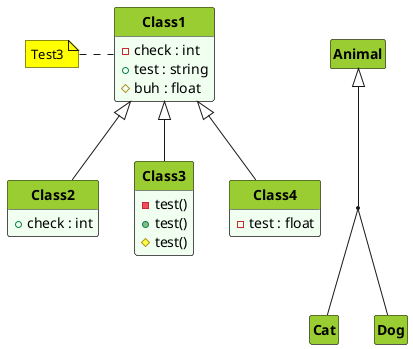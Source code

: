 @startuml test
hide circle
hide empty members
'skinparam classAttributeIconSize 0
skinparam style strictuml
'skinparam groupInheritance 2
'skinparam linetype ortho
<style>
classDiagram {
  class {
    'attributes and methods
    'FontSize 14
    'FontColor black
    'BackgroundColor #fefece
    BackgroundColor #f0fff0
    'RoundCorner 0
    'class name
    header {
      'FontSize 12
      BackgroundColor YellowGreen
      'FontColor Black
       FontStyle bold
    }
  }
  note {
    BackgroundColor Yellow
  }
}
</style>

'note "Test1" as Note1
'note "Test2" as Note2
'Note1 .. Class1
'Note1 . Class2

class Class1 {
  - check : int
  + test : string
  # buh : float
}

note left : Test3

class Class2 {
  + check : int
}

class Class3 {
  - test()
  + test()
  # test()
}

class Class4 {
  - test : float
}

Class1 <|-- Class2
Class1 <|-- Class3
Class1 <|-- Class4


class Animal
together {
  class Dog
  class Cat
}
Animal <|-- Cat
Dog - (Animal, Cat)

@enduml